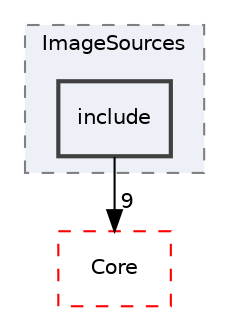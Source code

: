digraph "include"
{
 // LATEX_PDF_SIZE
  edge [fontname="Helvetica",fontsize="10",labelfontname="Helvetica",labelfontsize="10"];
  node [fontname="Helvetica",fontsize="10",shape=record];
  compound=true
  subgraph clusterdir_e05b6b9d1e3f3dbcf7b3cae8340f2524 {
    graph [ bgcolor="#edf0f7", pencolor="grey50", style="filled,dashed,", label="ImageSources", fontname="Helvetica", fontsize="10", URL="dir_e05b6b9d1e3f3dbcf7b3cae8340f2524.html"]
  dir_221844a897509c3e90d893d302d30072 [shape=box, label="include", style="filled,bold,", fillcolor="#edf0f7", color="grey25", URL="dir_221844a897509c3e90d893d302d30072.html"];
  }
  dir_cac7f9cecb9aa42a0bd05452dddd8a21 [shape=box, label="Core", style="dashed,", fillcolor="#edf0f7", color="red", URL="dir_cac7f9cecb9aa42a0bd05452dddd8a21.html"];
  dir_221844a897509c3e90d893d302d30072->dir_cac7f9cecb9aa42a0bd05452dddd8a21 [headlabel="9", labeldistance=1.5 headhref="dir_000102_000014.html"];
}
